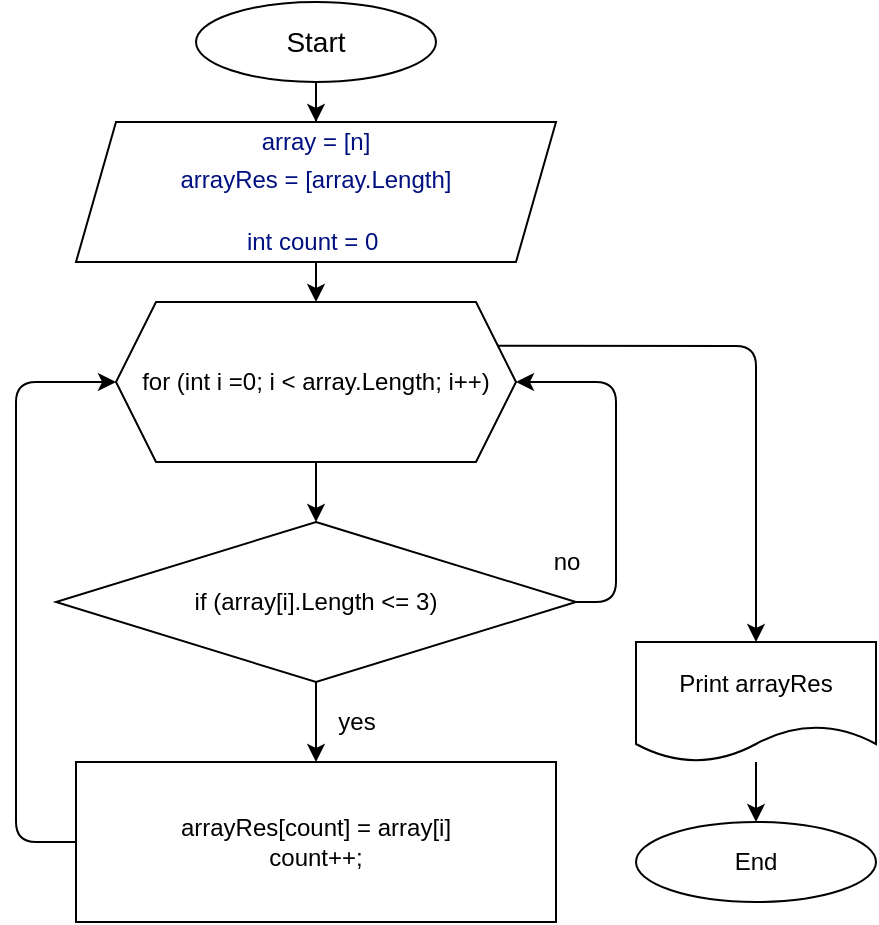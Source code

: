 <mxfile version="13.9.9" type="device"><diagram id="C5RBs43oDa-KdzZeNtuy" name="Page-1"><mxGraphModel dx="1278" dy="607" grid="1" gridSize="10" guides="1" tooltips="1" connect="1" arrows="1" fold="1" page="1" pageScale="1" pageWidth="827" pageHeight="1169" math="0" shadow="0"><root><mxCell id="WIyWlLk6GJQsqaUBKTNV-0"/><mxCell id="WIyWlLk6GJQsqaUBKTNV-1" parent="WIyWlLk6GJQsqaUBKTNV-0"/><mxCell id="HWXomFMutFjLDPdEhaeL-0" value="" style="edgeStyle=orthogonalEdgeStyle;rounded=0;orthogonalLoop=1;jettySize=auto;html=1;" edge="1" parent="WIyWlLk6GJQsqaUBKTNV-1" source="HWXomFMutFjLDPdEhaeL-1" target="HWXomFMutFjLDPdEhaeL-3"><mxGeometry relative="1" as="geometry"/></mxCell><mxCell id="HWXomFMutFjLDPdEhaeL-1" value="&lt;font style=&quot;font-size: 14px&quot;&gt;Start&lt;/font&gt;" style="ellipse;whiteSpace=wrap;html=1;" vertex="1" parent="WIyWlLk6GJQsqaUBKTNV-1"><mxGeometry x="150" y="40" width="120" height="40" as="geometry"/></mxCell><mxCell id="HWXomFMutFjLDPdEhaeL-2" value="" style="edgeStyle=orthogonalEdgeStyle;rounded=0;orthogonalLoop=1;jettySize=auto;html=1;" edge="1" parent="WIyWlLk6GJQsqaUBKTNV-1" source="HWXomFMutFjLDPdEhaeL-3"><mxGeometry relative="1" as="geometry"><mxPoint x="210" y="190" as="targetPoint"/></mxGeometry></mxCell><mxCell id="HWXomFMutFjLDPdEhaeL-3" value="&lt;p style=&quot;line-height: 19px&quot;&gt;&lt;span style=&quot;color: rgb(0 , 16 , 128)&quot;&gt;array = [n]&lt;br&gt;&lt;/span&gt;&lt;span style=&quot;color: rgb(0 , 16 , 128)&quot;&gt;arrayRes = [array.Length]&lt;/span&gt;&lt;/p&gt;&lt;p style=&quot;line-height: 19px&quot;&gt;&lt;span style=&quot;color: rgb(0 , 16 , 128)&quot;&gt;int count = 0&amp;nbsp;&lt;/span&gt;&lt;/p&gt;" style="shape=parallelogram;perimeter=parallelogramPerimeter;whiteSpace=wrap;html=1;fixedSize=1;" vertex="1" parent="WIyWlLk6GJQsqaUBKTNV-1"><mxGeometry x="90" y="100" width="240" height="70" as="geometry"/></mxCell><mxCell id="HWXomFMutFjLDPdEhaeL-4" value="" style="edgeStyle=orthogonalEdgeStyle;rounded=0;orthogonalLoop=1;jettySize=auto;html=1;" edge="1" parent="WIyWlLk6GJQsqaUBKTNV-1"><mxGeometry relative="1" as="geometry"><mxPoint x="210.0" y="270" as="targetPoint"/><mxPoint x="210" y="250" as="sourcePoint"/></mxGeometry></mxCell><mxCell id="HWXomFMutFjLDPdEhaeL-6" value="" style="edgeStyle=orthogonalEdgeStyle;rounded=0;orthogonalLoop=1;jettySize=auto;html=1;" edge="1" parent="WIyWlLk6GJQsqaUBKTNV-1" source="HWXomFMutFjLDPdEhaeL-8" target="HWXomFMutFjLDPdEhaeL-9"><mxGeometry relative="1" as="geometry"/></mxCell><mxCell id="HWXomFMutFjLDPdEhaeL-8" value="if (array[i].Length &amp;lt;= 3)" style="rhombus;whiteSpace=wrap;html=1;" vertex="1" parent="WIyWlLk6GJQsqaUBKTNV-1"><mxGeometry x="80" y="300" width="260" height="80" as="geometry"/></mxCell><mxCell id="HWXomFMutFjLDPdEhaeL-9" value="arrayRes[count] = array[i]&lt;br&gt;count++;" style="whiteSpace=wrap;html=1;" vertex="1" parent="WIyWlLk6GJQsqaUBKTNV-1"><mxGeometry x="90" y="420" width="240" height="80" as="geometry"/></mxCell><mxCell id="HWXomFMutFjLDPdEhaeL-11" value="yes" style="text;html=1;align=center;verticalAlign=middle;resizable=0;points=[];autosize=1;" vertex="1" parent="WIyWlLk6GJQsqaUBKTNV-1"><mxGeometry x="215" y="390" width="30" height="20" as="geometry"/></mxCell><mxCell id="HWXomFMutFjLDPdEhaeL-14" value="no" style="text;html=1;align=center;verticalAlign=middle;resizable=0;points=[];autosize=1;" vertex="1" parent="WIyWlLk6GJQsqaUBKTNV-1"><mxGeometry x="320" y="310" width="30" height="20" as="geometry"/></mxCell><mxCell id="HWXomFMutFjLDPdEhaeL-17" value="" style="edgeStyle=orthogonalEdgeStyle;rounded=0;orthogonalLoop=1;jettySize=auto;html=1;" edge="1" parent="WIyWlLk6GJQsqaUBKTNV-1" source="HWXomFMutFjLDPdEhaeL-18" target="HWXomFMutFjLDPdEhaeL-20"><mxGeometry relative="1" as="geometry"/></mxCell><mxCell id="HWXomFMutFjLDPdEhaeL-18" value="Print arrayRes" style="shape=document;whiteSpace=wrap;html=1;boundedLbl=1;" vertex="1" parent="WIyWlLk6GJQsqaUBKTNV-1"><mxGeometry x="370" y="360" width="120" height="60" as="geometry"/></mxCell><mxCell id="HWXomFMutFjLDPdEhaeL-20" value="End" style="ellipse;whiteSpace=wrap;html=1;" vertex="1" parent="WIyWlLk6GJQsqaUBKTNV-1"><mxGeometry x="370" y="450" width="120" height="40" as="geometry"/></mxCell><mxCell id="HWXomFMutFjLDPdEhaeL-21" value="for (int i =0; i &amp;lt; array.Length; i++)" style="shape=hexagon;perimeter=hexagonPerimeter2;whiteSpace=wrap;html=1;fixedSize=1;" vertex="1" parent="WIyWlLk6GJQsqaUBKTNV-1"><mxGeometry x="110" y="190" width="200" height="80" as="geometry"/></mxCell><mxCell id="HWXomFMutFjLDPdEhaeL-22" value="" style="endArrow=classic;html=1;exitX=0;exitY=0.5;exitDx=0;exitDy=0;entryX=0;entryY=0.5;entryDx=0;entryDy=0;" edge="1" parent="WIyWlLk6GJQsqaUBKTNV-1" source="HWXomFMutFjLDPdEhaeL-9" target="HWXomFMutFjLDPdEhaeL-21"><mxGeometry width="50" height="50" relative="1" as="geometry"><mxPoint x="250" y="470" as="sourcePoint"/><mxPoint x="300" y="420" as="targetPoint"/><Array as="points"><mxPoint x="60" y="460"/><mxPoint x="60" y="230"/></Array></mxGeometry></mxCell><mxCell id="HWXomFMutFjLDPdEhaeL-23" value="" style="endArrow=classic;html=1;exitX=1;exitY=0.5;exitDx=0;exitDy=0;entryX=1;entryY=0.5;entryDx=0;entryDy=0;" edge="1" parent="WIyWlLk6GJQsqaUBKTNV-1" source="HWXomFMutFjLDPdEhaeL-8" target="HWXomFMutFjLDPdEhaeL-21"><mxGeometry width="50" height="50" relative="1" as="geometry"><mxPoint x="250" y="470" as="sourcePoint"/><mxPoint x="300" y="420" as="targetPoint"/><Array as="points"><mxPoint x="360" y="340"/><mxPoint x="360" y="230"/></Array></mxGeometry></mxCell><mxCell id="HWXomFMutFjLDPdEhaeL-24" value="" style="endArrow=classic;html=1;exitX=0.5;exitY=1;exitDx=0;exitDy=0;entryX=0.5;entryY=0;entryDx=0;entryDy=0;" edge="1" parent="WIyWlLk6GJQsqaUBKTNV-1" source="HWXomFMutFjLDPdEhaeL-21" target="HWXomFMutFjLDPdEhaeL-8"><mxGeometry width="50" height="50" relative="1" as="geometry"><mxPoint x="250" y="470" as="sourcePoint"/><mxPoint x="300" y="420" as="targetPoint"/></mxGeometry></mxCell><mxCell id="HWXomFMutFjLDPdEhaeL-25" value="" style="endArrow=classic;html=1;exitX=1;exitY=0.25;exitDx=0;exitDy=0;entryX=0.5;entryY=0;entryDx=0;entryDy=0;" edge="1" parent="WIyWlLk6GJQsqaUBKTNV-1" source="HWXomFMutFjLDPdEhaeL-21" target="HWXomFMutFjLDPdEhaeL-18"><mxGeometry width="50" height="50" relative="1" as="geometry"><mxPoint x="380" y="470" as="sourcePoint"/><mxPoint x="430" y="420" as="targetPoint"/><Array as="points"><mxPoint x="430" y="212"/></Array></mxGeometry></mxCell></root></mxGraphModel></diagram></mxfile>